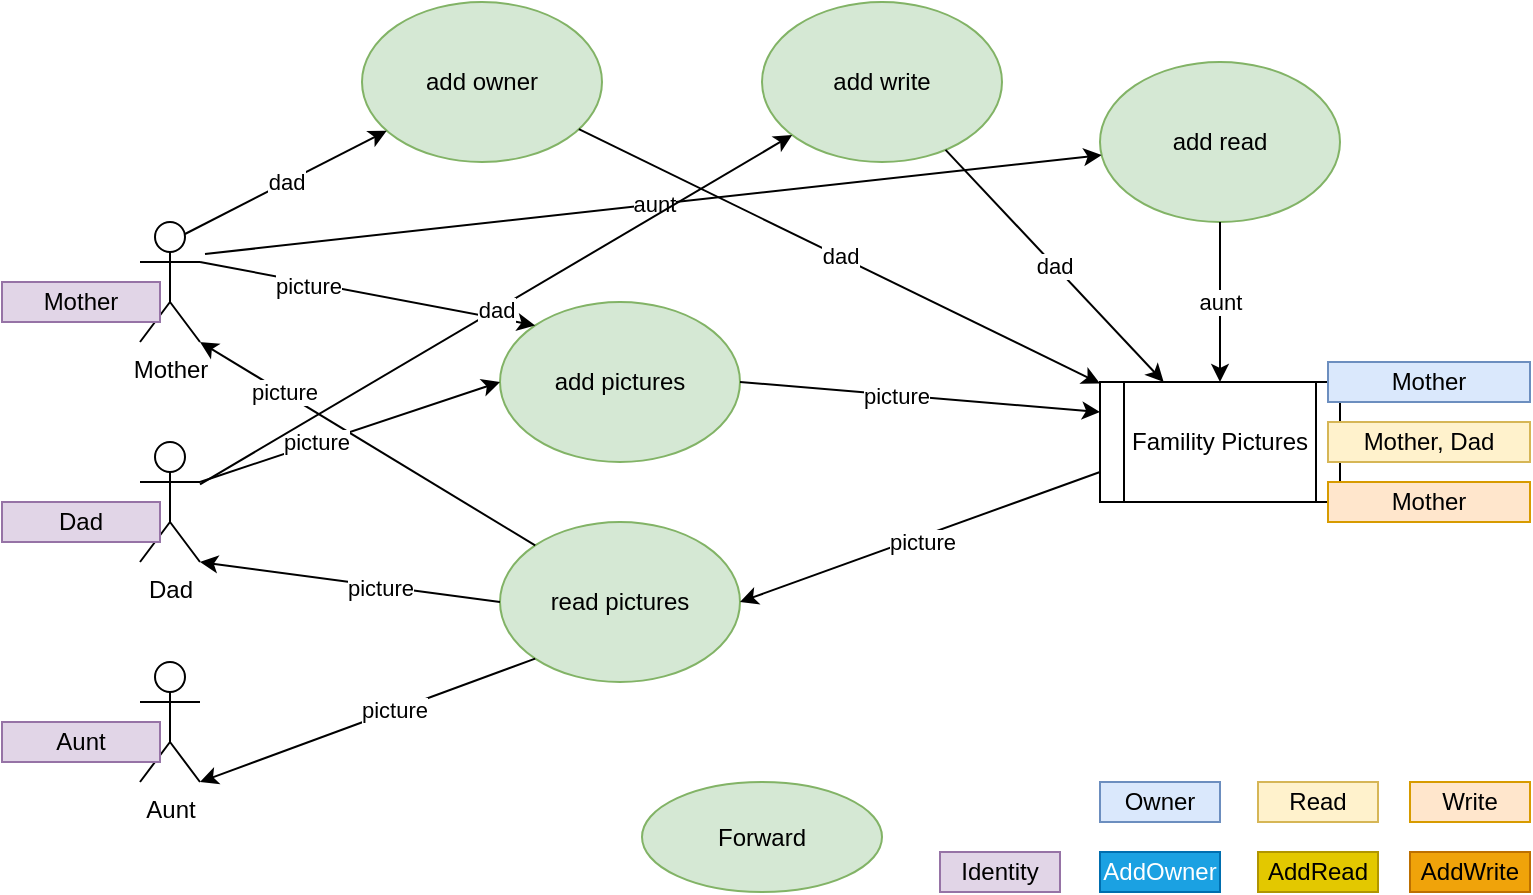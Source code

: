 <mxfile version="15.4.0" type="device"><diagram id="pj4_Fqkc__XlDkrP-fKf" name="DAC"><mxGraphModel dx="1422" dy="843" grid="1" gridSize="10" guides="1" tooltips="1" connect="1" arrows="1" fold="1" page="1" pageScale="1" pageWidth="827" pageHeight="1169" math="0" shadow="0"><root><mxCell id="0"/><mxCell id="1" parent="0"/><mxCell id="3MBDtAo3IkFIknKEtzEo-1" value="Dad" style="shape=umlActor;verticalLabelPosition=bottom;verticalAlign=top;html=1;outlineConnect=0;" parent="1" vertex="1"><mxGeometry x="89" y="220" width="30" height="60" as="geometry"/></mxCell><mxCell id="3MBDtAo3IkFIknKEtzEo-2" value="Famility Pictures" style="shape=process;whiteSpace=wrap;html=1;backgroundOutline=1;" parent="1" vertex="1"><mxGeometry x="569" y="190" width="120" height="60" as="geometry"/></mxCell><mxCell id="3MBDtAo3IkFIknKEtzEo-3" value="Mother" style="shape=umlActor;verticalLabelPosition=bottom;verticalAlign=top;html=1;outlineConnect=0;" parent="1" vertex="1"><mxGeometry x="89" y="110" width="30" height="60" as="geometry"/></mxCell><mxCell id="3MBDtAo3IkFIknKEtzEo-4" value="add pictures" style="ellipse;whiteSpace=wrap;html=1;fillColor=#d5e8d4;strokeColor=#82b366;" parent="1" vertex="1"><mxGeometry x="269" y="150" width="120" height="80" as="geometry"/></mxCell><mxCell id="3MBDtAo3IkFIknKEtzEo-5" value="read pictures" style="ellipse;whiteSpace=wrap;html=1;fillColor=#d5e8d4;strokeColor=#82b366;" parent="1" vertex="1"><mxGeometry x="269" y="260" width="120" height="80" as="geometry"/></mxCell><mxCell id="3MBDtAo3IkFIknKEtzEo-9" value="Mother" style="rounded=0;whiteSpace=wrap;html=1;align=center;fillColor=#e1d5e7;strokeColor=#9673a6;" parent="1" vertex="1"><mxGeometry x="20" y="140" width="79" height="20" as="geometry"/></mxCell><mxCell id="3MBDtAo3IkFIknKEtzEo-10" value="Dad" style="rounded=0;whiteSpace=wrap;html=1;align=center;fillColor=#e1d5e7;strokeColor=#9673a6;" parent="1" vertex="1"><mxGeometry x="20" y="250" width="79" height="20" as="geometry"/></mxCell><mxCell id="3MBDtAo3IkFIknKEtzEo-11" value="Aunt" style="shape=umlActor;verticalLabelPosition=bottom;verticalAlign=top;html=1;outlineConnect=0;" parent="1" vertex="1"><mxGeometry x="89" y="330" width="30" height="60" as="geometry"/></mxCell><mxCell id="3MBDtAo3IkFIknKEtzEo-12" value="Aunt" style="rounded=0;whiteSpace=wrap;html=1;align=center;fillColor=#e1d5e7;strokeColor=#9673a6;" parent="1" vertex="1"><mxGeometry x="20" y="360" width="79" height="20" as="geometry"/></mxCell><mxCell id="3MBDtAo3IkFIknKEtzEo-13" value="" style="endArrow=classic;html=1;entryX=1;entryY=1;entryDx=0;entryDy=0;entryPerimeter=0;exitX=0;exitY=0;exitDx=0;exitDy=0;" parent="1" source="3MBDtAo3IkFIknKEtzEo-5" target="3MBDtAo3IkFIknKEtzEo-3" edge="1"><mxGeometry width="50" height="50" relative="1" as="geometry"><mxPoint x="209" y="80" as="sourcePoint"/><mxPoint x="469" y="380" as="targetPoint"/></mxGeometry></mxCell><mxCell id="3MBDtAo3IkFIknKEtzEo-26" value="picture" style="edgeLabel;html=1;align=center;verticalAlign=middle;resizable=0;points=[];" parent="3MBDtAo3IkFIknKEtzEo-13" vertex="1" connectable="0"><mxGeometry x="0.503" y="-1" relative="1" as="geometry"><mxPoint as="offset"/></mxGeometry></mxCell><mxCell id="3MBDtAo3IkFIknKEtzEo-14" value="" style="endArrow=classic;html=1;exitX=0;exitY=0.5;exitDx=0;exitDy=0;entryX=1;entryY=1;entryDx=0;entryDy=0;entryPerimeter=0;" parent="1" source="3MBDtAo3IkFIknKEtzEo-5" target="3MBDtAo3IkFIknKEtzEo-1" edge="1"><mxGeometry width="50" height="50" relative="1" as="geometry"><mxPoint x="119" y="130" as="sourcePoint"/><mxPoint x="189" y="180" as="targetPoint"/></mxGeometry></mxCell><mxCell id="3MBDtAo3IkFIknKEtzEo-24" value="picture" style="edgeLabel;html=1;align=center;verticalAlign=middle;resizable=0;points=[];" parent="3MBDtAo3IkFIknKEtzEo-14" vertex="1" connectable="0"><mxGeometry x="-0.199" y="1" relative="1" as="geometry"><mxPoint as="offset"/></mxGeometry></mxCell><mxCell id="3MBDtAo3IkFIknKEtzEo-15" value="" style="endArrow=classic;html=1;exitX=0;exitY=0.75;exitDx=0;exitDy=0;entryX=1;entryY=0.5;entryDx=0;entryDy=0;" parent="1" source="3MBDtAo3IkFIknKEtzEo-2" target="3MBDtAo3IkFIknKEtzEo-5" edge="1"><mxGeometry width="50" height="50" relative="1" as="geometry"><mxPoint x="296.574" y="198.284" as="sourcePoint"/><mxPoint x="119" y="240" as="targetPoint"/></mxGeometry></mxCell><mxCell id="3MBDtAo3IkFIknKEtzEo-23" value="picture" style="edgeLabel;html=1;align=center;verticalAlign=middle;resizable=0;points=[];" parent="3MBDtAo3IkFIknKEtzEo-15" vertex="1" connectable="0"><mxGeometry x="0.118" y="4" relative="1" as="geometry"><mxPoint x="10.28" y="-5.1" as="offset"/></mxGeometry></mxCell><mxCell id="3MBDtAo3IkFIknKEtzEo-16" value="" style="endArrow=classic;html=1;exitX=1;exitY=0.5;exitDx=0;exitDy=0;entryX=0;entryY=0.25;entryDx=0;entryDy=0;" parent="1" source="3MBDtAo3IkFIknKEtzEo-4" target="3MBDtAo3IkFIknKEtzEo-2" edge="1"><mxGeometry width="50" height="50" relative="1" as="geometry"><mxPoint x="579" y="190" as="sourcePoint"/><mxPoint x="399" y="170" as="targetPoint"/></mxGeometry></mxCell><mxCell id="3MBDtAo3IkFIknKEtzEo-22" value="picture" style="edgeLabel;html=1;align=center;verticalAlign=middle;resizable=0;points=[];" parent="3MBDtAo3IkFIknKEtzEo-16" vertex="1" connectable="0"><mxGeometry x="-0.137" relative="1" as="geometry"><mxPoint as="offset"/></mxGeometry></mxCell><mxCell id="3MBDtAo3IkFIknKEtzEo-17" value="" style="endArrow=classic;html=1;entryX=1;entryY=1;entryDx=0;entryDy=0;exitX=0;exitY=1;exitDx=0;exitDy=0;entryPerimeter=0;" parent="1" source="3MBDtAo3IkFIknKEtzEo-5" target="3MBDtAo3IkFIknKEtzEo-11" edge="1"><mxGeometry width="50" height="50" relative="1" as="geometry"><mxPoint x="419" y="380" as="sourcePoint"/><mxPoint x="579" y="205" as="targetPoint"/></mxGeometry></mxCell><mxCell id="3MBDtAo3IkFIknKEtzEo-25" value="picture" style="edgeLabel;html=1;align=center;verticalAlign=middle;resizable=0;points=[];" parent="3MBDtAo3IkFIknKEtzEo-17" vertex="1" connectable="0"><mxGeometry x="-0.161" y="-1" relative="1" as="geometry"><mxPoint as="offset"/></mxGeometry></mxCell><mxCell id="3MBDtAo3IkFIknKEtzEo-18" value="" style="endArrow=classic;html=1;entryX=0;entryY=0;entryDx=0;entryDy=0;exitX=1;exitY=0.333;exitDx=0;exitDy=0;exitPerimeter=0;" parent="1" source="3MBDtAo3IkFIknKEtzEo-3" target="3MBDtAo3IkFIknKEtzEo-4" edge="1"><mxGeometry width="50" height="50" relative="1" as="geometry"><mxPoint x="239" y="80" as="sourcePoint"/><mxPoint x="119" y="130" as="targetPoint"/></mxGeometry></mxCell><mxCell id="3MBDtAo3IkFIknKEtzEo-20" value="picture" style="edgeLabel;html=1;align=center;verticalAlign=middle;resizable=0;points=[];" parent="3MBDtAo3IkFIknKEtzEo-18" vertex="1" connectable="0"><mxGeometry x="-0.354" y="-2" relative="1" as="geometry"><mxPoint as="offset"/></mxGeometry></mxCell><mxCell id="3MBDtAo3IkFIknKEtzEo-19" value="" style="endArrow=classic;html=1;exitX=1;exitY=0.333;exitDx=0;exitDy=0;entryX=0;entryY=0.5;entryDx=0;entryDy=0;exitPerimeter=0;" parent="1" source="3MBDtAo3IkFIknKEtzEo-1" target="3MBDtAo3IkFIknKEtzEo-4" edge="1"><mxGeometry width="50" height="50" relative="1" as="geometry"><mxPoint x="279" y="240" as="sourcePoint"/><mxPoint x="119" y="280" as="targetPoint"/></mxGeometry></mxCell><mxCell id="3MBDtAo3IkFIknKEtzEo-21" value="picture" style="edgeLabel;html=1;align=center;verticalAlign=middle;resizable=0;points=[];" parent="3MBDtAo3IkFIknKEtzEo-19" vertex="1" connectable="0"><mxGeometry x="-0.222" y="1" relative="1" as="geometry"><mxPoint as="offset"/></mxGeometry></mxCell><mxCell id="1_TC5eB18Y96q8ZEv2Qz-1" value="Forward" style="ellipse;whiteSpace=wrap;html=1;fillColor=#d5e8d4;strokeColor=#82b366;" parent="1" vertex="1"><mxGeometry x="340" y="390" width="120" height="55" as="geometry"/></mxCell><mxCell id="1_TC5eB18Y96q8ZEv2Qz-2" value="Identity" style="rounded=0;whiteSpace=wrap;html=1;align=center;fillColor=#e1d5e7;strokeColor=#9673a6;" parent="1" vertex="1"><mxGeometry x="489" y="425" width="60" height="20" as="geometry"/></mxCell><mxCell id="1_TC5eB18Y96q8ZEv2Qz-3" value="Owner" style="rounded=0;whiteSpace=wrap;html=1;align=center;fillColor=#dae8fc;strokeColor=#6c8ebf;" parent="1" vertex="1"><mxGeometry x="569" y="390" width="60" height="20" as="geometry"/></mxCell><mxCell id="1_TC5eB18Y96q8ZEv2Qz-4" value="Read" style="rounded=0;whiteSpace=wrap;html=1;align=center;fillColor=#fff2cc;strokeColor=#d6b656;" parent="1" vertex="1"><mxGeometry x="648" y="390" width="60" height="20" as="geometry"/></mxCell><mxCell id="1_TC5eB18Y96q8ZEv2Qz-5" value="Write" style="rounded=0;whiteSpace=wrap;html=1;align=center;fillColor=#ffe6cc;strokeColor=#d79b00;" parent="1" vertex="1"><mxGeometry x="724" y="390" width="60" height="20" as="geometry"/></mxCell><mxCell id="1_TC5eB18Y96q8ZEv2Qz-7" value="Mother" style="rounded=0;whiteSpace=wrap;html=1;align=center;fillColor=#dae8fc;strokeColor=#6c8ebf;" parent="1" vertex="1"><mxGeometry x="683" y="180" width="101" height="20" as="geometry"/></mxCell><mxCell id="1_TC5eB18Y96q8ZEv2Qz-8" value="Mother, Dad" style="rounded=0;whiteSpace=wrap;html=1;align=center;fillColor=#fff2cc;strokeColor=#d6b656;" parent="1" vertex="1"><mxGeometry x="683" y="210" width="101" height="20" as="geometry"/></mxCell><mxCell id="1_TC5eB18Y96q8ZEv2Qz-9" value="Mother" style="rounded=0;whiteSpace=wrap;html=1;align=center;fillColor=#ffe6cc;strokeColor=#d79b00;" parent="1" vertex="1"><mxGeometry x="683" y="240" width="101" height="20" as="geometry"/></mxCell><mxCell id="ZR4lYU1hJfVidFA9goWu-1" value="AddOwner" style="rounded=0;whiteSpace=wrap;html=1;align=center;fillColor=#1ba1e2;strokeColor=#006EAF;fontColor=#ffffff;" vertex="1" parent="1"><mxGeometry x="569" y="425" width="60" height="20" as="geometry"/></mxCell><mxCell id="ZR4lYU1hJfVidFA9goWu-2" value="AddRead" style="rounded=0;whiteSpace=wrap;html=1;align=center;fillColor=#e3c800;strokeColor=#B09500;fontColor=#000000;" vertex="1" parent="1"><mxGeometry x="648" y="425" width="60" height="20" as="geometry"/></mxCell><mxCell id="ZR4lYU1hJfVidFA9goWu-3" value="AddWrite" style="rounded=0;whiteSpace=wrap;html=1;align=center;fillColor=#f0a30a;strokeColor=#BD7000;fontColor=#000000;" vertex="1" parent="1"><mxGeometry x="724" y="425" width="60" height="20" as="geometry"/></mxCell><mxCell id="ZR4lYU1hJfVidFA9goWu-6" value="add owner" style="ellipse;whiteSpace=wrap;html=1;fillColor=#d5e8d4;strokeColor=#82b366;" vertex="1" parent="1"><mxGeometry x="200" width="120" height="80" as="geometry"/></mxCell><mxCell id="ZR4lYU1hJfVidFA9goWu-7" value="dad" style="endArrow=classic;html=1;exitX=0.75;exitY=0.1;exitDx=0;exitDy=0;exitPerimeter=0;" edge="1" parent="1" source="3MBDtAo3IkFIknKEtzEo-3" target="ZR4lYU1hJfVidFA9goWu-6"><mxGeometry width="50" height="50" relative="1" as="geometry"><mxPoint x="129" y="140" as="sourcePoint"/><mxPoint x="296.574" y="171.716" as="targetPoint"/></mxGeometry></mxCell><mxCell id="ZR4lYU1hJfVidFA9goWu-9" value="dad" style="endArrow=classic;html=1;" edge="1" parent="1" source="ZR4lYU1hJfVidFA9goWu-6" target="3MBDtAo3IkFIknKEtzEo-2"><mxGeometry width="50" height="50" relative="1" as="geometry"><mxPoint x="121.5" y="126" as="sourcePoint"/><mxPoint x="404.736" y="37.068" as="targetPoint"/></mxGeometry></mxCell><mxCell id="ZR4lYU1hJfVidFA9goWu-10" value="add read" style="ellipse;whiteSpace=wrap;html=1;fillColor=#d5e8d4;strokeColor=#82b366;" vertex="1" parent="1"><mxGeometry x="569" y="30" width="120" height="80" as="geometry"/></mxCell><mxCell id="ZR4lYU1hJfVidFA9goWu-11" value="aunt" style="endArrow=classic;html=1;exitX=0.75;exitY=0.1;exitDx=0;exitDy=0;exitPerimeter=0;" edge="1" parent="1" target="ZR4lYU1hJfVidFA9goWu-10"><mxGeometry width="50" height="50" relative="1" as="geometry"><mxPoint x="121.5" y="126" as="sourcePoint"/><mxPoint x="404.736" y="37.068" as="targetPoint"/></mxGeometry></mxCell><mxCell id="ZR4lYU1hJfVidFA9goWu-12" value="aunt" style="endArrow=classic;html=1;" edge="1" parent="1" source="ZR4lYU1hJfVidFA9goWu-10" target="3MBDtAo3IkFIknKEtzEo-2"><mxGeometry width="50" height="50" relative="1" as="geometry"><mxPoint x="131.5" y="136" as="sourcePoint"/><mxPoint x="552" y="346" as="targetPoint"/></mxGeometry></mxCell><mxCell id="ZR4lYU1hJfVidFA9goWu-13" value="add write" style="ellipse;whiteSpace=wrap;html=1;fillColor=#d5e8d4;strokeColor=#82b366;" vertex="1" parent="1"><mxGeometry x="400" width="120" height="80" as="geometry"/></mxCell><mxCell id="ZR4lYU1hJfVidFA9goWu-14" value="dad" style="endArrow=classic;html=1;" edge="1" parent="1" source="3MBDtAo3IkFIknKEtzEo-1" target="ZR4lYU1hJfVidFA9goWu-13"><mxGeometry width="50" height="50" relative="1" as="geometry"><mxPoint x="121.5" y="126" as="sourcePoint"/><mxPoint x="404.736" y="37.068" as="targetPoint"/></mxGeometry></mxCell><mxCell id="ZR4lYU1hJfVidFA9goWu-15" value="dad" style="endArrow=classic;html=1;" edge="1" parent="1" source="ZR4lYU1hJfVidFA9goWu-13" target="3MBDtAo3IkFIknKEtzEo-2"><mxGeometry width="50" height="50" relative="1" as="geometry"><mxPoint x="129" y="262.65" as="sourcePoint"/><mxPoint x="622.002" y="349.753" as="targetPoint"/></mxGeometry></mxCell></root></mxGraphModel></diagram></mxfile>